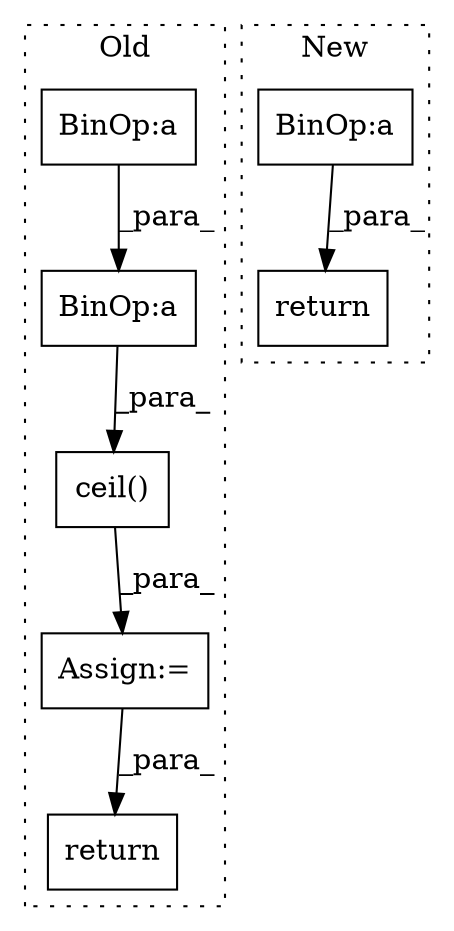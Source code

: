 digraph G {
subgraph cluster0 {
1 [label="ceil()" a="75" s="24630,24778" l="27,14" shape="box"];
3 [label="Assign:=" a="68" s="24613" l="3" shape="box"];
4 [label="BinOp:a" a="82" s="24667" l="19" shape="box"];
5 [label="BinOp:a" a="82" s="24667" l="51" shape="box"];
6 [label="return" a="93" s="25107" l="7" shape="box"];
label = "Old";
style="dotted";
}
subgraph cluster1 {
2 [label="return" a="93" s="24640" l="7" shape="box"];
7 [label="BinOp:a" a="82" s="24668" l="3" shape="box"];
label = "New";
style="dotted";
}
1 -> 3 [label="_para_"];
3 -> 6 [label="_para_"];
4 -> 5 [label="_para_"];
5 -> 1 [label="_para_"];
7 -> 2 [label="_para_"];
}
